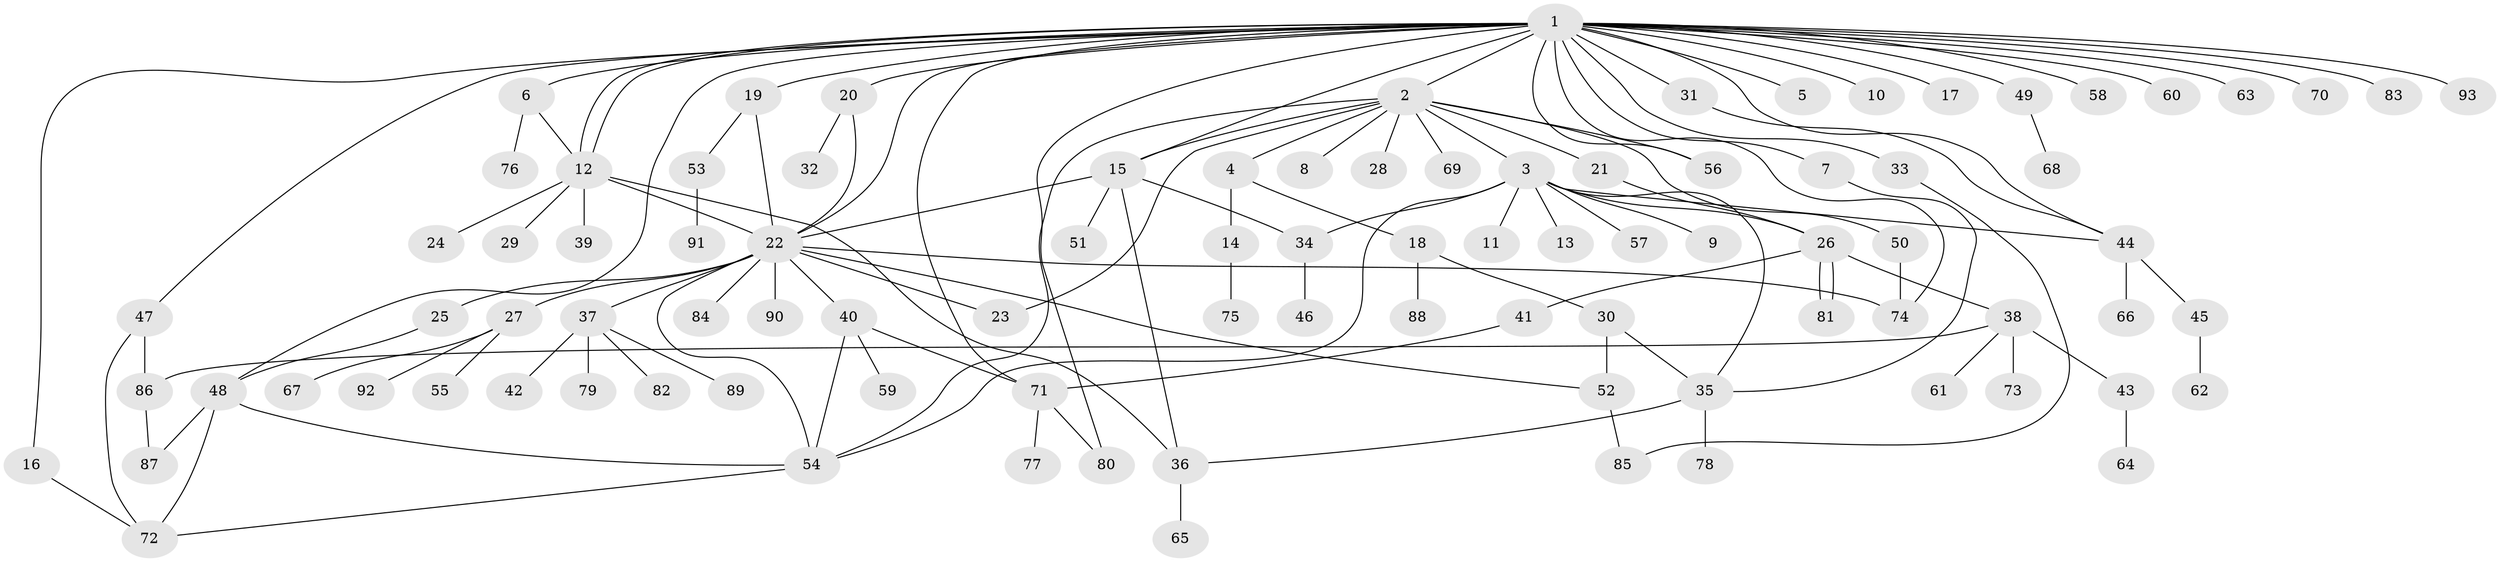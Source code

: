 // Generated by graph-tools (version 1.1) at 2025/26/03/09/25 03:26:09]
// undirected, 93 vertices, 127 edges
graph export_dot {
graph [start="1"]
  node [color=gray90,style=filled];
  1;
  2;
  3;
  4;
  5;
  6;
  7;
  8;
  9;
  10;
  11;
  12;
  13;
  14;
  15;
  16;
  17;
  18;
  19;
  20;
  21;
  22;
  23;
  24;
  25;
  26;
  27;
  28;
  29;
  30;
  31;
  32;
  33;
  34;
  35;
  36;
  37;
  38;
  39;
  40;
  41;
  42;
  43;
  44;
  45;
  46;
  47;
  48;
  49;
  50;
  51;
  52;
  53;
  54;
  55;
  56;
  57;
  58;
  59;
  60;
  61;
  62;
  63;
  64;
  65;
  66;
  67;
  68;
  69;
  70;
  71;
  72;
  73;
  74;
  75;
  76;
  77;
  78;
  79;
  80;
  81;
  82;
  83;
  84;
  85;
  86;
  87;
  88;
  89;
  90;
  91;
  92;
  93;
  1 -- 2;
  1 -- 5;
  1 -- 6;
  1 -- 7;
  1 -- 10;
  1 -- 12;
  1 -- 12;
  1 -- 15;
  1 -- 16;
  1 -- 17;
  1 -- 19;
  1 -- 20;
  1 -- 22;
  1 -- 31;
  1 -- 33;
  1 -- 44;
  1 -- 47;
  1 -- 48;
  1 -- 49;
  1 -- 56;
  1 -- 58;
  1 -- 60;
  1 -- 63;
  1 -- 70;
  1 -- 71;
  1 -- 74;
  1 -- 80;
  1 -- 83;
  1 -- 93;
  2 -- 3;
  2 -- 4;
  2 -- 8;
  2 -- 15;
  2 -- 21;
  2 -- 23;
  2 -- 28;
  2 -- 50;
  2 -- 54;
  2 -- 56;
  2 -- 69;
  3 -- 9;
  3 -- 11;
  3 -- 13;
  3 -- 26;
  3 -- 34;
  3 -- 35;
  3 -- 44;
  3 -- 54;
  3 -- 57;
  4 -- 14;
  4 -- 18;
  6 -- 12;
  6 -- 76;
  7 -- 35;
  12 -- 22;
  12 -- 24;
  12 -- 29;
  12 -- 36;
  12 -- 39;
  14 -- 75;
  15 -- 22;
  15 -- 34;
  15 -- 36;
  15 -- 51;
  16 -- 72;
  18 -- 30;
  18 -- 88;
  19 -- 22;
  19 -- 53;
  20 -- 22;
  20 -- 32;
  21 -- 26;
  22 -- 23;
  22 -- 25;
  22 -- 27;
  22 -- 37;
  22 -- 40;
  22 -- 52;
  22 -- 54;
  22 -- 74;
  22 -- 84;
  22 -- 90;
  25 -- 48;
  26 -- 38;
  26 -- 41;
  26 -- 81;
  26 -- 81;
  27 -- 55;
  27 -- 67;
  27 -- 92;
  30 -- 35;
  30 -- 52;
  31 -- 44;
  33 -- 85;
  34 -- 46;
  35 -- 36;
  35 -- 78;
  36 -- 65;
  37 -- 42;
  37 -- 79;
  37 -- 82;
  37 -- 89;
  38 -- 43;
  38 -- 61;
  38 -- 73;
  38 -- 86;
  40 -- 54;
  40 -- 59;
  40 -- 71;
  41 -- 71;
  43 -- 64;
  44 -- 45;
  44 -- 66;
  45 -- 62;
  47 -- 72;
  47 -- 86;
  48 -- 54;
  48 -- 72;
  48 -- 87;
  49 -- 68;
  50 -- 74;
  52 -- 85;
  53 -- 91;
  54 -- 72;
  71 -- 77;
  71 -- 80;
  86 -- 87;
}

